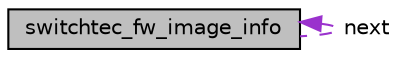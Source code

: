 digraph "switchtec_fw_image_info"
{
 // LATEX_PDF_SIZE
  edge [fontname="Helvetica",fontsize="10",labelfontname="Helvetica",labelfontsize="10"];
  node [fontname="Helvetica",fontsize="10",shape=record];
  Node1 [label="switchtec_fw_image_info",height=0.2,width=0.4,color="black", fillcolor="grey75", style="filled", fontcolor="black",tooltip="Information about a firmware image or partition."];
  Node1 -> Node1 [dir="back",color="darkorchid3",fontsize="10",style="dashed",label=" next" ,fontname="Helvetica"];
}
